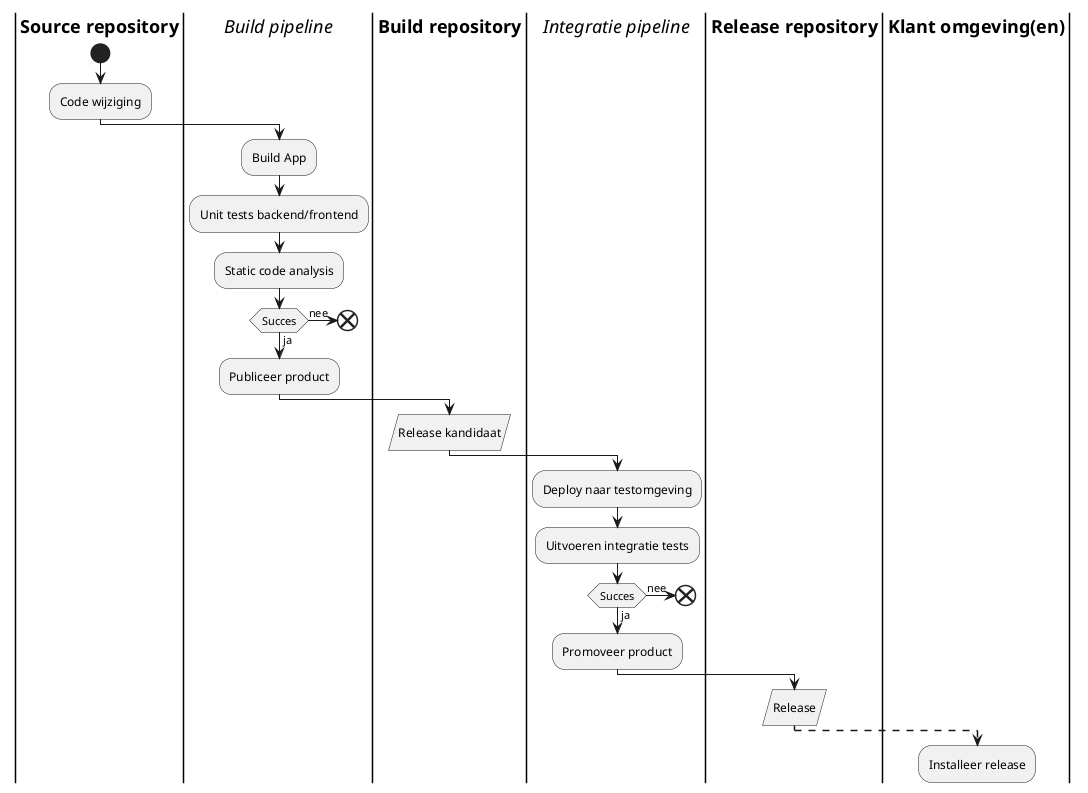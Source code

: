 @startuml

|**Source repository**|
start
:Code wijziging;
|//Build pipeline//|
:Build App;
:Unit tests backend/frontend;
:Static code analysis;
if (Succes) then (nee)
    end
else (ja)
    :Publiceer product;
endif

|**Build repository**|
:Release kandidaat/
|//Integratie pipeline//|
:Deploy naar testomgeving;
:Uitvoeren integratie tests;
if (Succes) then (nee)
    end
else (ja)
    :Promoveer product;
endif
|**Release repository**|
:Release/
|**Klant omgeving(en)**|
-[dashed]->
:Installeer release;
detach
@enduml